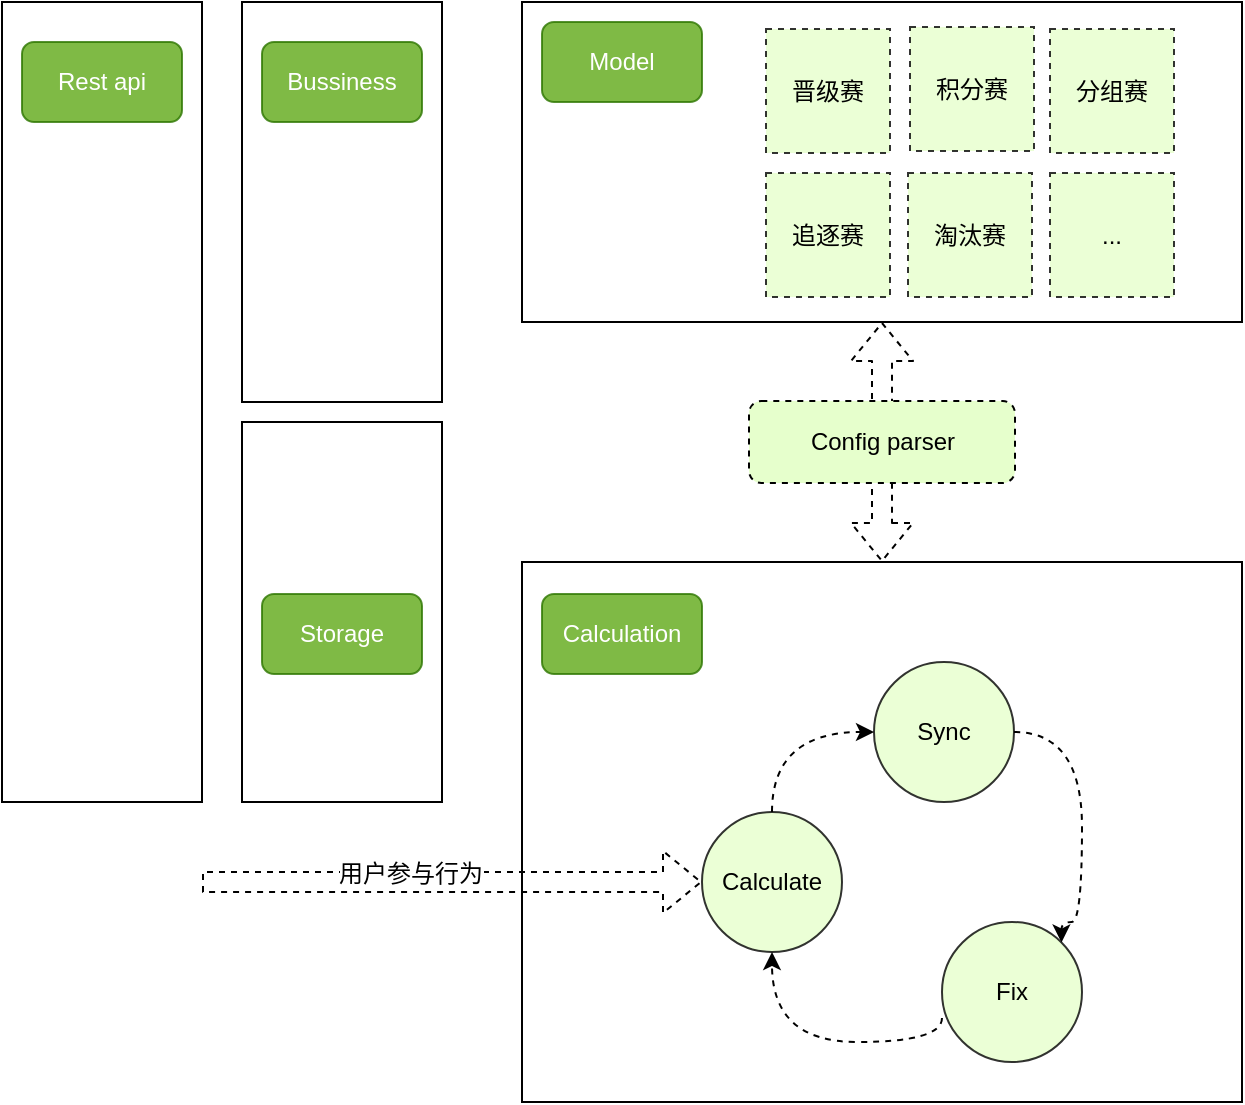 <mxfile version="10.7.7" type="github"><diagram id="xEhpsPjz-JrfvKZ8K4dk" name="第 1 页"><mxGraphModel dx="1398" dy="858" grid="1" gridSize="10" guides="1" tooltips="1" connect="1" arrows="1" fold="1" page="1" pageScale="1" pageWidth="826" pageHeight="1169" math="0" shadow="0"><root><mxCell id="0"/><mxCell id="1" parent="0"/><mxCell id="2_gbh3nrMJRSnqGBZX9Q-56" value="" style="shape=flexArrow;endArrow=classic;startArrow=classic;html=1;dashed=1;exitX=0.5;exitY=0;exitDx=0;exitDy=0;entryX=0.5;entryY=1;entryDx=0;entryDy=0;" edge="1" parent="1" source="2_gbh3nrMJRSnqGBZX9Q-5" target="2_gbh3nrMJRSnqGBZX9Q-1"><mxGeometry width="50" height="50" relative="1" as="geometry"><mxPoint x="470" y="390" as="sourcePoint"/><mxPoint x="495" y="360" as="targetPoint"/></mxGeometry></mxCell><mxCell id="2_gbh3nrMJRSnqGBZX9Q-1" value="" style="rounded=0;whiteSpace=wrap;html=1;" vertex="1" parent="1"><mxGeometry x="320" y="160" width="360" height="160" as="geometry"/></mxCell><mxCell id="2_gbh3nrMJRSnqGBZX9Q-5" value="" style="rounded=0;whiteSpace=wrap;html=1;" vertex="1" parent="1"><mxGeometry x="320" y="440" width="360" height="270" as="geometry"/></mxCell><mxCell id="2_gbh3nrMJRSnqGBZX9Q-7" value="" style="rounded=0;whiteSpace=wrap;html=1;" vertex="1" parent="1"><mxGeometry x="180" y="160" width="100" height="200" as="geometry"/></mxCell><mxCell id="2_gbh3nrMJRSnqGBZX9Q-8" value="" style="rounded=0;whiteSpace=wrap;html=1;" vertex="1" parent="1"><mxGeometry x="60" y="160" width="100" height="400" as="geometry"/></mxCell><mxCell id="2_gbh3nrMJRSnqGBZX9Q-15" value="Model" style="text;html=1;strokeColor=#2D7600;fillColor=#60a917;align=center;verticalAlign=middle;whiteSpace=wrap;rounded=1;fontColor=#ffffff;comic=0;glass=0;shadow=0;opacity=80;" vertex="1" parent="1"><mxGeometry x="330" y="170" width="80" height="40" as="geometry"/></mxCell><mxCell id="2_gbh3nrMJRSnqGBZX9Q-19" value="Rest api" style="text;html=1;strokeColor=#2D7600;fillColor=#60a917;align=center;verticalAlign=middle;whiteSpace=wrap;rounded=1;fontColor=#ffffff;comic=0;glass=0;shadow=0;opacity=80;" vertex="1" parent="1"><mxGeometry x="70" y="180" width="80" height="40" as="geometry"/></mxCell><mxCell id="2_gbh3nrMJRSnqGBZX9Q-20" value="Calculation" style="text;html=1;strokeColor=#2D7600;fillColor=#60a917;align=center;verticalAlign=middle;whiteSpace=wrap;rounded=1;fontColor=#ffffff;comic=0;glass=0;shadow=0;opacity=80;" vertex="1" parent="1"><mxGeometry x="330" y="456" width="80" height="40" as="geometry"/></mxCell><mxCell id="2_gbh3nrMJRSnqGBZX9Q-23" value="" style="rounded=0;whiteSpace=wrap;html=1;" vertex="1" parent="1"><mxGeometry x="180" y="370" width="100" height="190" as="geometry"/></mxCell><mxCell id="2_gbh3nrMJRSnqGBZX9Q-26" value="Bussiness" style="text;html=1;strokeColor=#2D7600;fillColor=#60a917;align=center;verticalAlign=middle;whiteSpace=wrap;rounded=1;fontColor=#ffffff;comic=0;glass=0;shadow=0;opacity=80;" vertex="1" parent="1"><mxGeometry x="190" y="180" width="80" height="40" as="geometry"/></mxCell><mxCell id="2_gbh3nrMJRSnqGBZX9Q-27" value="Storage" style="text;html=1;strokeColor=#2D7600;fillColor=#60a917;align=center;verticalAlign=middle;whiteSpace=wrap;rounded=1;fontColor=#ffffff;comic=0;glass=0;shadow=0;opacity=80;" vertex="1" parent="1"><mxGeometry x="190" y="456" width="80" height="40" as="geometry"/></mxCell><mxCell id="2_gbh3nrMJRSnqGBZX9Q-62" style="edgeStyle=orthogonalEdgeStyle;rounded=0;orthogonalLoop=1;jettySize=auto;html=1;exitX=0.5;exitY=0;exitDx=0;exitDy=0;entryX=0;entryY=0.5;entryDx=0;entryDy=0;dashed=1;curved=1;" edge="1" parent="1" source="2_gbh3nrMJRSnqGBZX9Q-29" target="2_gbh3nrMJRSnqGBZX9Q-30"><mxGeometry relative="1" as="geometry"/></mxCell><mxCell id="2_gbh3nrMJRSnqGBZX9Q-29" value="Calculate" style="ellipse;whiteSpace=wrap;html=1;aspect=fixed;rounded=1;shadow=0;glass=0;comic=0;opacity=80;fillColor=#E6FFCC;strokeColor=#000000;" vertex="1" parent="1"><mxGeometry x="410" y="565" width="70" height="70" as="geometry"/></mxCell><mxCell id="2_gbh3nrMJRSnqGBZX9Q-30" value="&lt;font color=&quot;#000000&quot;&gt;Sync&lt;/font&gt;" style="ellipse;whiteSpace=wrap;html=1;aspect=fixed;rounded=1;shadow=0;glass=0;comic=0;opacity=80;fillColor=#E6FFCC;strokeColor=#000000;fontColor=#ffffff;" vertex="1" parent="1"><mxGeometry x="496" y="490" width="70" height="70" as="geometry"/></mxCell><mxCell id="2_gbh3nrMJRSnqGBZX9Q-32" value="&lt;font color=&quot;#000000&quot;&gt;Fix&lt;/font&gt;" style="ellipse;whiteSpace=wrap;html=1;aspect=fixed;rounded=1;shadow=0;glass=0;comic=0;opacity=80;fillColor=#E6FFCC;strokeColor=#000000;fontColor=#ffffff;" vertex="1" parent="1"><mxGeometry x="530" y="620" width="70" height="70" as="geometry"/></mxCell><mxCell id="2_gbh3nrMJRSnqGBZX9Q-37" value="晋级赛" style="whiteSpace=wrap;html=1;aspect=fixed;rounded=0;shadow=0;glass=0;comic=0;opacity=80;arcSize=31;dashed=1;fillColor=#E6FFCC;" vertex="1" parent="1"><mxGeometry x="442" y="173.5" width="62" height="62" as="geometry"/></mxCell><mxCell id="2_gbh3nrMJRSnqGBZX9Q-44" value="积分赛" style="whiteSpace=wrap;html=1;aspect=fixed;rounded=0;shadow=0;glass=0;comic=0;opacity=80;arcSize=31;dashed=1;fillColor=#E6FFCC;" vertex="1" parent="1"><mxGeometry x="514" y="172.5" width="62" height="62" as="geometry"/></mxCell><mxCell id="2_gbh3nrMJRSnqGBZX9Q-45" value="追逐赛" style="whiteSpace=wrap;html=1;aspect=fixed;rounded=0;shadow=0;glass=0;comic=0;opacity=80;arcSize=31;dashed=1;fillColor=#E6FFCC;" vertex="1" parent="1"><mxGeometry x="442" y="245.5" width="62" height="62" as="geometry"/></mxCell><mxCell id="2_gbh3nrMJRSnqGBZX9Q-46" value="..." style="whiteSpace=wrap;html=1;aspect=fixed;rounded=0;shadow=0;glass=0;comic=0;opacity=80;arcSize=31;dashed=1;fillColor=#E6FFCC;" vertex="1" parent="1"><mxGeometry x="584" y="245.5" width="62" height="62" as="geometry"/></mxCell><mxCell id="2_gbh3nrMJRSnqGBZX9Q-47" value="淘汰赛" style="whiteSpace=wrap;html=1;aspect=fixed;rounded=0;shadow=0;glass=0;comic=0;opacity=80;arcSize=31;dashed=1;fillColor=#E6FFCC;" vertex="1" parent="1"><mxGeometry x="513" y="245.5" width="62" height="62" as="geometry"/></mxCell><mxCell id="2_gbh3nrMJRSnqGBZX9Q-48" value="分组赛" style="whiteSpace=wrap;html=1;aspect=fixed;rounded=0;shadow=0;glass=0;comic=0;opacity=80;arcSize=31;dashed=1;fillColor=#E6FFCC;" vertex="1" parent="1"><mxGeometry x="584" y="173.5" width="62" height="62" as="geometry"/></mxCell><mxCell id="2_gbh3nrMJRSnqGBZX9Q-52" value="Config parser&lt;br&gt;" style="rounded=1;whiteSpace=wrap;html=1;shadow=0;glass=0;dashed=1;comic=0;fillColor=#E6FFCC;" vertex="1" parent="1"><mxGeometry x="433.5" y="359.5" width="133" height="41" as="geometry"/></mxCell><mxCell id="2_gbh3nrMJRSnqGBZX9Q-58" value="" style="shape=flexArrow;endArrow=classic;html=1;dashed=1;entryX=0;entryY=0.5;entryDx=0;entryDy=0;" edge="1" parent="1" target="2_gbh3nrMJRSnqGBZX9Q-29"><mxGeometry width="50" height="50" relative="1" as="geometry"><mxPoint x="160" y="600" as="sourcePoint"/><mxPoint x="170" y="700" as="targetPoint"/></mxGeometry></mxCell><mxCell id="2_gbh3nrMJRSnqGBZX9Q-59" value="用户参与行为" style="text;html=1;resizable=0;points=[];align=center;verticalAlign=middle;labelBackgroundColor=#ffffff;" vertex="1" connectable="0" parent="2_gbh3nrMJRSnqGBZX9Q-58"><mxGeometry x="-0.17" y="4" relative="1" as="geometry"><mxPoint as="offset"/></mxGeometry></mxCell><mxCell id="2_gbh3nrMJRSnqGBZX9Q-65" style="edgeStyle=orthogonalEdgeStyle;rounded=0;orthogonalLoop=1;jettySize=auto;html=1;exitX=1;exitY=0.5;exitDx=0;exitDy=0;entryX=1;entryY=0;entryDx=0;entryDy=0;dashed=1;curved=1;" edge="1" parent="1" source="2_gbh3nrMJRSnqGBZX9Q-30" target="2_gbh3nrMJRSnqGBZX9Q-32"><mxGeometry relative="1" as="geometry"><mxPoint x="589.5" y="550" as="sourcePoint"/><mxPoint x="640.5" y="520" as="targetPoint"/><Array as="points"><mxPoint x="600" y="525"/><mxPoint x="600" y="620"/></Array></mxGeometry></mxCell><mxCell id="2_gbh3nrMJRSnqGBZX9Q-67" style="edgeStyle=orthogonalEdgeStyle;rounded=0;orthogonalLoop=1;jettySize=auto;html=1;exitX=0;exitY=0.686;exitDx=0;exitDy=0;dashed=1;curved=1;entryX=0.5;entryY=1;entryDx=0;entryDy=0;exitPerimeter=0;" edge="1" parent="1" source="2_gbh3nrMJRSnqGBZX9Q-32" target="2_gbh3nrMJRSnqGBZX9Q-29"><mxGeometry relative="1" as="geometry"><mxPoint x="473" y="671" as="sourcePoint"/><mxPoint x="494" y="772" as="targetPoint"/><Array as="points"><mxPoint x="530" y="680"/><mxPoint x="445" y="680"/></Array></mxGeometry></mxCell></root></mxGraphModel></diagram></mxfile>